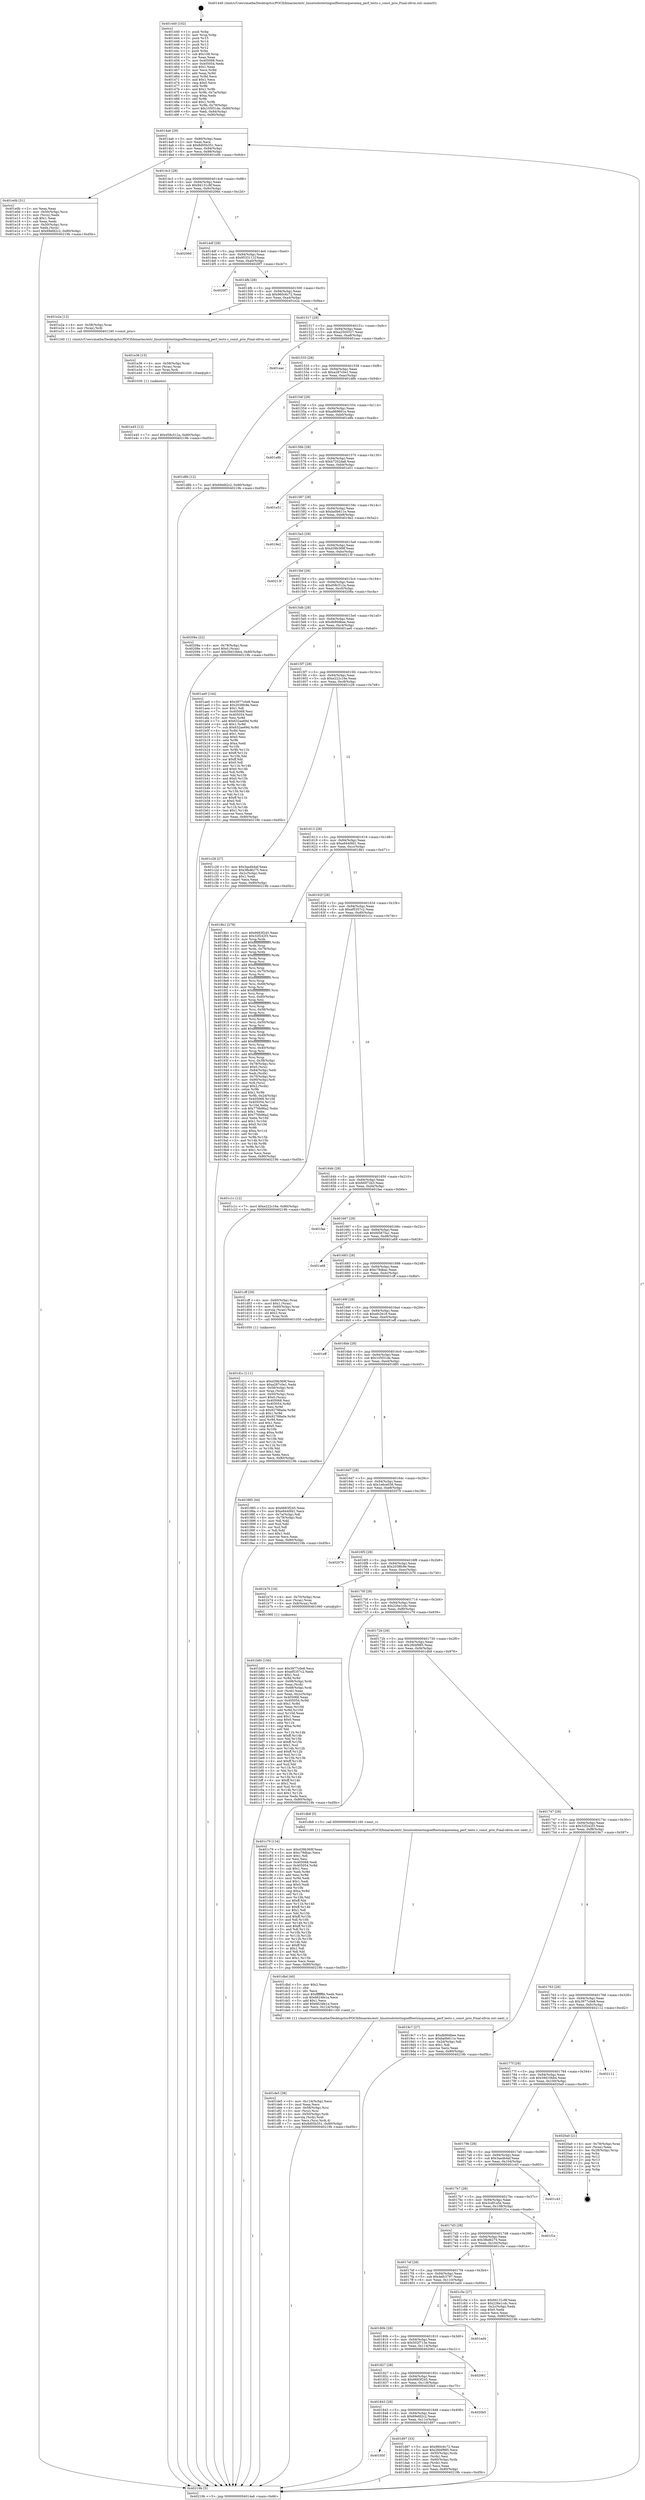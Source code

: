 digraph "0x401440" {
  label = "0x401440 (/mnt/c/Users/mathe/Desktop/tcc/POCII/binaries/extr_linuxtoolstestingselftestsmqueuemq_perf_tests.c_const_prio_Final-ollvm.out::main(0))"
  labelloc = "t"
  node[shape=record]

  Entry [label="",width=0.3,height=0.3,shape=circle,fillcolor=black,style=filled]
  "0x4014a6" [label="{
     0x4014a6 [29]\l
     | [instrs]\l
     &nbsp;&nbsp;0x4014a6 \<+3\>: mov -0x80(%rbp),%eax\l
     &nbsp;&nbsp;0x4014a9 \<+2\>: mov %eax,%ecx\l
     &nbsp;&nbsp;0x4014ab \<+6\>: sub $0x8d05b351,%ecx\l
     &nbsp;&nbsp;0x4014b1 \<+6\>: mov %eax,-0x94(%rbp)\l
     &nbsp;&nbsp;0x4014b7 \<+6\>: mov %ecx,-0x98(%rbp)\l
     &nbsp;&nbsp;0x4014bd \<+6\>: je 0000000000401e0b \<main+0x9cb\>\l
  }"]
  "0x401e0b" [label="{
     0x401e0b [31]\l
     | [instrs]\l
     &nbsp;&nbsp;0x401e0b \<+2\>: xor %eax,%eax\l
     &nbsp;&nbsp;0x401e0d \<+4\>: mov -0x50(%rbp),%rcx\l
     &nbsp;&nbsp;0x401e11 \<+2\>: mov (%rcx),%edx\l
     &nbsp;&nbsp;0x401e13 \<+3\>: sub $0x1,%eax\l
     &nbsp;&nbsp;0x401e16 \<+2\>: sub %eax,%edx\l
     &nbsp;&nbsp;0x401e18 \<+4\>: mov -0x50(%rbp),%rcx\l
     &nbsp;&nbsp;0x401e1c \<+2\>: mov %edx,(%rcx)\l
     &nbsp;&nbsp;0x401e1e \<+7\>: movl $0x69efd2c2,-0x80(%rbp)\l
     &nbsp;&nbsp;0x401e25 \<+5\>: jmp 000000000040219b \<main+0xd5b\>\l
  }"]
  "0x4014c3" [label="{
     0x4014c3 [28]\l
     | [instrs]\l
     &nbsp;&nbsp;0x4014c3 \<+5\>: jmp 00000000004014c8 \<main+0x88\>\l
     &nbsp;&nbsp;0x4014c8 \<+6\>: mov -0x94(%rbp),%eax\l
     &nbsp;&nbsp;0x4014ce \<+5\>: sub $0x94131c8f,%eax\l
     &nbsp;&nbsp;0x4014d3 \<+6\>: mov %eax,-0x9c(%rbp)\l
     &nbsp;&nbsp;0x4014d9 \<+6\>: je 000000000040206d \<main+0xc2d\>\l
  }"]
  Exit [label="",width=0.3,height=0.3,shape=circle,fillcolor=black,style=filled,peripheries=2]
  "0x40206d" [label="{
     0x40206d\l
  }", style=dashed]
  "0x4014df" [label="{
     0x4014df [28]\l
     | [instrs]\l
     &nbsp;&nbsp;0x4014df \<+5\>: jmp 00000000004014e4 \<main+0xa4\>\l
     &nbsp;&nbsp;0x4014e4 \<+6\>: mov -0x94(%rbp),%eax\l
     &nbsp;&nbsp;0x4014ea \<+5\>: sub $0x9533111f,%eax\l
     &nbsp;&nbsp;0x4014ef \<+6\>: mov %eax,-0xa0(%rbp)\l
     &nbsp;&nbsp;0x4014f5 \<+6\>: je 00000000004020f7 \<main+0xcb7\>\l
  }"]
  "0x401e45" [label="{
     0x401e45 [12]\l
     | [instrs]\l
     &nbsp;&nbsp;0x401e45 \<+7\>: movl $0xd58c512a,-0x80(%rbp)\l
     &nbsp;&nbsp;0x401e4c \<+5\>: jmp 000000000040219b \<main+0xd5b\>\l
  }"]
  "0x4020f7" [label="{
     0x4020f7\l
  }", style=dashed]
  "0x4014fb" [label="{
     0x4014fb [28]\l
     | [instrs]\l
     &nbsp;&nbsp;0x4014fb \<+5\>: jmp 0000000000401500 \<main+0xc0\>\l
     &nbsp;&nbsp;0x401500 \<+6\>: mov -0x94(%rbp),%eax\l
     &nbsp;&nbsp;0x401506 \<+5\>: sub $0x960c6c72,%eax\l
     &nbsp;&nbsp;0x40150b \<+6\>: mov %eax,-0xa4(%rbp)\l
     &nbsp;&nbsp;0x401511 \<+6\>: je 0000000000401e2a \<main+0x9ea\>\l
  }"]
  "0x401e36" [label="{
     0x401e36 [15]\l
     | [instrs]\l
     &nbsp;&nbsp;0x401e36 \<+4\>: mov -0x58(%rbp),%rax\l
     &nbsp;&nbsp;0x401e3a \<+3\>: mov (%rax),%rax\l
     &nbsp;&nbsp;0x401e3d \<+3\>: mov %rax,%rdi\l
     &nbsp;&nbsp;0x401e40 \<+5\>: call 0000000000401030 \<free@plt\>\l
     | [calls]\l
     &nbsp;&nbsp;0x401030 \{1\} (unknown)\l
  }"]
  "0x401e2a" [label="{
     0x401e2a [12]\l
     | [instrs]\l
     &nbsp;&nbsp;0x401e2a \<+4\>: mov -0x58(%rbp),%rax\l
     &nbsp;&nbsp;0x401e2e \<+3\>: mov (%rax),%rdi\l
     &nbsp;&nbsp;0x401e31 \<+5\>: call 0000000000401240 \<const_prio\>\l
     | [calls]\l
     &nbsp;&nbsp;0x401240 \{1\} (/mnt/c/Users/mathe/Desktop/tcc/POCII/binaries/extr_linuxtoolstestingselftestsmqueuemq_perf_tests.c_const_prio_Final-ollvm.out::const_prio)\l
  }"]
  "0x401517" [label="{
     0x401517 [28]\l
     | [instrs]\l
     &nbsp;&nbsp;0x401517 \<+5\>: jmp 000000000040151c \<main+0xdc\>\l
     &nbsp;&nbsp;0x40151c \<+6\>: mov -0x94(%rbp),%eax\l
     &nbsp;&nbsp;0x401522 \<+5\>: sub $0xa2505527,%eax\l
     &nbsp;&nbsp;0x401527 \<+6\>: mov %eax,-0xa8(%rbp)\l
     &nbsp;&nbsp;0x40152d \<+6\>: je 0000000000401eac \<main+0xa6c\>\l
  }"]
  "0x401de5" [label="{
     0x401de5 [38]\l
     | [instrs]\l
     &nbsp;&nbsp;0x401de5 \<+6\>: mov -0x124(%rbp),%ecx\l
     &nbsp;&nbsp;0x401deb \<+3\>: imul %eax,%ecx\l
     &nbsp;&nbsp;0x401dee \<+4\>: mov -0x58(%rbp),%rsi\l
     &nbsp;&nbsp;0x401df2 \<+3\>: mov (%rsi),%rsi\l
     &nbsp;&nbsp;0x401df5 \<+4\>: mov -0x50(%rbp),%rdi\l
     &nbsp;&nbsp;0x401df9 \<+3\>: movslq (%rdi),%rdi\l
     &nbsp;&nbsp;0x401dfc \<+3\>: mov %ecx,(%rsi,%rdi,4)\l
     &nbsp;&nbsp;0x401dff \<+7\>: movl $0x8d05b351,-0x80(%rbp)\l
     &nbsp;&nbsp;0x401e06 \<+5\>: jmp 000000000040219b \<main+0xd5b\>\l
  }"]
  "0x401eac" [label="{
     0x401eac\l
  }", style=dashed]
  "0x401533" [label="{
     0x401533 [28]\l
     | [instrs]\l
     &nbsp;&nbsp;0x401533 \<+5\>: jmp 0000000000401538 \<main+0xf8\>\l
     &nbsp;&nbsp;0x401538 \<+6\>: mov -0x94(%rbp),%eax\l
     &nbsp;&nbsp;0x40153e \<+5\>: sub $0xa287c0e1,%eax\l
     &nbsp;&nbsp;0x401543 \<+6\>: mov %eax,-0xac(%rbp)\l
     &nbsp;&nbsp;0x401549 \<+6\>: je 0000000000401d8b \<main+0x94b\>\l
  }"]
  "0x401dbd" [label="{
     0x401dbd [40]\l
     | [instrs]\l
     &nbsp;&nbsp;0x401dbd \<+5\>: mov $0x2,%ecx\l
     &nbsp;&nbsp;0x401dc2 \<+1\>: cltd\l
     &nbsp;&nbsp;0x401dc3 \<+2\>: idiv %ecx\l
     &nbsp;&nbsp;0x401dc5 \<+6\>: imul $0xfffffffe,%edx,%ecx\l
     &nbsp;&nbsp;0x401dcb \<+6\>: sub $0x6624fe1a,%ecx\l
     &nbsp;&nbsp;0x401dd1 \<+3\>: add $0x1,%ecx\l
     &nbsp;&nbsp;0x401dd4 \<+6\>: add $0x6624fe1a,%ecx\l
     &nbsp;&nbsp;0x401dda \<+6\>: mov %ecx,-0x124(%rbp)\l
     &nbsp;&nbsp;0x401de0 \<+5\>: call 0000000000401160 \<next_i\>\l
     | [calls]\l
     &nbsp;&nbsp;0x401160 \{1\} (/mnt/c/Users/mathe/Desktop/tcc/POCII/binaries/extr_linuxtoolstestingselftestsmqueuemq_perf_tests.c_const_prio_Final-ollvm.out::next_i)\l
  }"]
  "0x401d8b" [label="{
     0x401d8b [12]\l
     | [instrs]\l
     &nbsp;&nbsp;0x401d8b \<+7\>: movl $0x69efd2c2,-0x80(%rbp)\l
     &nbsp;&nbsp;0x401d92 \<+5\>: jmp 000000000040219b \<main+0xd5b\>\l
  }"]
  "0x40154f" [label="{
     0x40154f [28]\l
     | [instrs]\l
     &nbsp;&nbsp;0x40154f \<+5\>: jmp 0000000000401554 \<main+0x114\>\l
     &nbsp;&nbsp;0x401554 \<+6\>: mov -0x94(%rbp),%eax\l
     &nbsp;&nbsp;0x40155a \<+5\>: sub $0xa969661e,%eax\l
     &nbsp;&nbsp;0x40155f \<+6\>: mov %eax,-0xb0(%rbp)\l
     &nbsp;&nbsp;0x401565 \<+6\>: je 0000000000401e8b \<main+0xa4b\>\l
  }"]
  "0x40185f" [label="{
     0x40185f\l
  }", style=dashed]
  "0x401e8b" [label="{
     0x401e8b\l
  }", style=dashed]
  "0x40156b" [label="{
     0x40156b [28]\l
     | [instrs]\l
     &nbsp;&nbsp;0x40156b \<+5\>: jmp 0000000000401570 \<main+0x130\>\l
     &nbsp;&nbsp;0x401570 \<+6\>: mov -0x94(%rbp),%eax\l
     &nbsp;&nbsp;0x401576 \<+5\>: sub $0xb7202da8,%eax\l
     &nbsp;&nbsp;0x40157b \<+6\>: mov %eax,-0xb4(%rbp)\l
     &nbsp;&nbsp;0x401581 \<+6\>: je 0000000000401e51 \<main+0xa11\>\l
  }"]
  "0x401d97" [label="{
     0x401d97 [33]\l
     | [instrs]\l
     &nbsp;&nbsp;0x401d97 \<+5\>: mov $0x960c6c72,%eax\l
     &nbsp;&nbsp;0x401d9c \<+5\>: mov $0x2fd4f985,%ecx\l
     &nbsp;&nbsp;0x401da1 \<+4\>: mov -0x50(%rbp),%rdx\l
     &nbsp;&nbsp;0x401da5 \<+2\>: mov (%rdx),%esi\l
     &nbsp;&nbsp;0x401da7 \<+4\>: mov -0x60(%rbp),%rdx\l
     &nbsp;&nbsp;0x401dab \<+2\>: cmp (%rdx),%esi\l
     &nbsp;&nbsp;0x401dad \<+3\>: cmovl %ecx,%eax\l
     &nbsp;&nbsp;0x401db0 \<+3\>: mov %eax,-0x80(%rbp)\l
     &nbsp;&nbsp;0x401db3 \<+5\>: jmp 000000000040219b \<main+0xd5b\>\l
  }"]
  "0x401e51" [label="{
     0x401e51\l
  }", style=dashed]
  "0x401587" [label="{
     0x401587 [28]\l
     | [instrs]\l
     &nbsp;&nbsp;0x401587 \<+5\>: jmp 000000000040158c \<main+0x14c\>\l
     &nbsp;&nbsp;0x40158c \<+6\>: mov -0x94(%rbp),%eax\l
     &nbsp;&nbsp;0x401592 \<+5\>: sub $0xba0b611e,%eax\l
     &nbsp;&nbsp;0x401597 \<+6\>: mov %eax,-0xb8(%rbp)\l
     &nbsp;&nbsp;0x40159d \<+6\>: je 00000000004019e2 \<main+0x5a2\>\l
  }"]
  "0x401843" [label="{
     0x401843 [28]\l
     | [instrs]\l
     &nbsp;&nbsp;0x401843 \<+5\>: jmp 0000000000401848 \<main+0x408\>\l
     &nbsp;&nbsp;0x401848 \<+6\>: mov -0x94(%rbp),%eax\l
     &nbsp;&nbsp;0x40184e \<+5\>: sub $0x69efd2c2,%eax\l
     &nbsp;&nbsp;0x401853 \<+6\>: mov %eax,-0x11c(%rbp)\l
     &nbsp;&nbsp;0x401859 \<+6\>: je 0000000000401d97 \<main+0x957\>\l
  }"]
  "0x4019e2" [label="{
     0x4019e2\l
  }", style=dashed]
  "0x4015a3" [label="{
     0x4015a3 [28]\l
     | [instrs]\l
     &nbsp;&nbsp;0x4015a3 \<+5\>: jmp 00000000004015a8 \<main+0x168\>\l
     &nbsp;&nbsp;0x4015a8 \<+6\>: mov -0x94(%rbp),%eax\l
     &nbsp;&nbsp;0x4015ae \<+5\>: sub $0xd39b369f,%eax\l
     &nbsp;&nbsp;0x4015b3 \<+6\>: mov %eax,-0xbc(%rbp)\l
     &nbsp;&nbsp;0x4015b9 \<+6\>: je 000000000040213f \<main+0xcff\>\l
  }"]
  "0x4020b5" [label="{
     0x4020b5\l
  }", style=dashed]
  "0x40213f" [label="{
     0x40213f\l
  }", style=dashed]
  "0x4015bf" [label="{
     0x4015bf [28]\l
     | [instrs]\l
     &nbsp;&nbsp;0x4015bf \<+5\>: jmp 00000000004015c4 \<main+0x184\>\l
     &nbsp;&nbsp;0x4015c4 \<+6\>: mov -0x94(%rbp),%eax\l
     &nbsp;&nbsp;0x4015ca \<+5\>: sub $0xd58c512a,%eax\l
     &nbsp;&nbsp;0x4015cf \<+6\>: mov %eax,-0xc0(%rbp)\l
     &nbsp;&nbsp;0x4015d5 \<+6\>: je 000000000040208a \<main+0xc4a\>\l
  }"]
  "0x401827" [label="{
     0x401827 [28]\l
     | [instrs]\l
     &nbsp;&nbsp;0x401827 \<+5\>: jmp 000000000040182c \<main+0x3ec\>\l
     &nbsp;&nbsp;0x40182c \<+6\>: mov -0x94(%rbp),%eax\l
     &nbsp;&nbsp;0x401832 \<+5\>: sub $0x6683f245,%eax\l
     &nbsp;&nbsp;0x401837 \<+6\>: mov %eax,-0x118(%rbp)\l
     &nbsp;&nbsp;0x40183d \<+6\>: je 00000000004020b5 \<main+0xc75\>\l
  }"]
  "0x40208a" [label="{
     0x40208a [22]\l
     | [instrs]\l
     &nbsp;&nbsp;0x40208a \<+4\>: mov -0x78(%rbp),%rax\l
     &nbsp;&nbsp;0x40208e \<+6\>: movl $0x0,(%rax)\l
     &nbsp;&nbsp;0x402094 \<+7\>: movl $0x39d10bb4,-0x80(%rbp)\l
     &nbsp;&nbsp;0x40209b \<+5\>: jmp 000000000040219b \<main+0xd5b\>\l
  }"]
  "0x4015db" [label="{
     0x4015db [28]\l
     | [instrs]\l
     &nbsp;&nbsp;0x4015db \<+5\>: jmp 00000000004015e0 \<main+0x1a0\>\l
     &nbsp;&nbsp;0x4015e0 \<+6\>: mov -0x94(%rbp),%eax\l
     &nbsp;&nbsp;0x4015e6 \<+5\>: sub $0xdb90dbee,%eax\l
     &nbsp;&nbsp;0x4015eb \<+6\>: mov %eax,-0xc4(%rbp)\l
     &nbsp;&nbsp;0x4015f1 \<+6\>: je 0000000000401ae0 \<main+0x6a0\>\l
  }"]
  "0x402061" [label="{
     0x402061\l
  }", style=dashed]
  "0x401ae0" [label="{
     0x401ae0 [144]\l
     | [instrs]\l
     &nbsp;&nbsp;0x401ae0 \<+5\>: mov $0x3977c0e8,%eax\l
     &nbsp;&nbsp;0x401ae5 \<+5\>: mov $0x2038fc9e,%ecx\l
     &nbsp;&nbsp;0x401aea \<+2\>: mov $0x1,%dl\l
     &nbsp;&nbsp;0x401aec \<+7\>: mov 0x405068,%esi\l
     &nbsp;&nbsp;0x401af3 \<+7\>: mov 0x405054,%edi\l
     &nbsp;&nbsp;0x401afa \<+3\>: mov %esi,%r8d\l
     &nbsp;&nbsp;0x401afd \<+7\>: add $0x632ae69d,%r8d\l
     &nbsp;&nbsp;0x401b04 \<+4\>: sub $0x1,%r8d\l
     &nbsp;&nbsp;0x401b08 \<+7\>: sub $0x632ae69d,%r8d\l
     &nbsp;&nbsp;0x401b0f \<+4\>: imul %r8d,%esi\l
     &nbsp;&nbsp;0x401b13 \<+3\>: and $0x1,%esi\l
     &nbsp;&nbsp;0x401b16 \<+3\>: cmp $0x0,%esi\l
     &nbsp;&nbsp;0x401b19 \<+4\>: sete %r9b\l
     &nbsp;&nbsp;0x401b1d \<+3\>: cmp $0xa,%edi\l
     &nbsp;&nbsp;0x401b20 \<+4\>: setl %r10b\l
     &nbsp;&nbsp;0x401b24 \<+3\>: mov %r9b,%r11b\l
     &nbsp;&nbsp;0x401b27 \<+4\>: xor $0xff,%r11b\l
     &nbsp;&nbsp;0x401b2b \<+3\>: mov %r10b,%bl\l
     &nbsp;&nbsp;0x401b2e \<+3\>: xor $0xff,%bl\l
     &nbsp;&nbsp;0x401b31 \<+3\>: xor $0x0,%dl\l
     &nbsp;&nbsp;0x401b34 \<+3\>: mov %r11b,%r14b\l
     &nbsp;&nbsp;0x401b37 \<+4\>: and $0x0,%r14b\l
     &nbsp;&nbsp;0x401b3b \<+3\>: and %dl,%r9b\l
     &nbsp;&nbsp;0x401b3e \<+3\>: mov %bl,%r15b\l
     &nbsp;&nbsp;0x401b41 \<+4\>: and $0x0,%r15b\l
     &nbsp;&nbsp;0x401b45 \<+3\>: and %dl,%r10b\l
     &nbsp;&nbsp;0x401b48 \<+3\>: or %r9b,%r14b\l
     &nbsp;&nbsp;0x401b4b \<+3\>: or %r10b,%r15b\l
     &nbsp;&nbsp;0x401b4e \<+3\>: xor %r15b,%r14b\l
     &nbsp;&nbsp;0x401b51 \<+3\>: or %bl,%r11b\l
     &nbsp;&nbsp;0x401b54 \<+4\>: xor $0xff,%r11b\l
     &nbsp;&nbsp;0x401b58 \<+3\>: or $0x0,%dl\l
     &nbsp;&nbsp;0x401b5b \<+3\>: and %dl,%r11b\l
     &nbsp;&nbsp;0x401b5e \<+3\>: or %r11b,%r14b\l
     &nbsp;&nbsp;0x401b61 \<+4\>: test $0x1,%r14b\l
     &nbsp;&nbsp;0x401b65 \<+3\>: cmovne %ecx,%eax\l
     &nbsp;&nbsp;0x401b68 \<+3\>: mov %eax,-0x80(%rbp)\l
     &nbsp;&nbsp;0x401b6b \<+5\>: jmp 000000000040219b \<main+0xd5b\>\l
  }"]
  "0x4015f7" [label="{
     0x4015f7 [28]\l
     | [instrs]\l
     &nbsp;&nbsp;0x4015f7 \<+5\>: jmp 00000000004015fc \<main+0x1bc\>\l
     &nbsp;&nbsp;0x4015fc \<+6\>: mov -0x94(%rbp),%eax\l
     &nbsp;&nbsp;0x401602 \<+5\>: sub $0xe222c16e,%eax\l
     &nbsp;&nbsp;0x401607 \<+6\>: mov %eax,-0xc8(%rbp)\l
     &nbsp;&nbsp;0x40160d \<+6\>: je 0000000000401c28 \<main+0x7e8\>\l
  }"]
  "0x40180b" [label="{
     0x40180b [28]\l
     | [instrs]\l
     &nbsp;&nbsp;0x40180b \<+5\>: jmp 0000000000401810 \<main+0x3d0\>\l
     &nbsp;&nbsp;0x401810 \<+6\>: mov -0x94(%rbp),%eax\l
     &nbsp;&nbsp;0x401816 \<+5\>: sub $0x502f713e,%eax\l
     &nbsp;&nbsp;0x40181b \<+6\>: mov %eax,-0x114(%rbp)\l
     &nbsp;&nbsp;0x401821 \<+6\>: je 0000000000402061 \<main+0xc21\>\l
  }"]
  "0x401c28" [label="{
     0x401c28 [27]\l
     | [instrs]\l
     &nbsp;&nbsp;0x401c28 \<+5\>: mov $0x3aa4b4af,%eax\l
     &nbsp;&nbsp;0x401c2d \<+5\>: mov $0x3fbd6275,%ecx\l
     &nbsp;&nbsp;0x401c32 \<+3\>: mov -0x2c(%rbp),%edx\l
     &nbsp;&nbsp;0x401c35 \<+3\>: cmp $0x1,%edx\l
     &nbsp;&nbsp;0x401c38 \<+3\>: cmovl %ecx,%eax\l
     &nbsp;&nbsp;0x401c3b \<+3\>: mov %eax,-0x80(%rbp)\l
     &nbsp;&nbsp;0x401c3e \<+5\>: jmp 000000000040219b \<main+0xd5b\>\l
  }"]
  "0x401613" [label="{
     0x401613 [28]\l
     | [instrs]\l
     &nbsp;&nbsp;0x401613 \<+5\>: jmp 0000000000401618 \<main+0x1d8\>\l
     &nbsp;&nbsp;0x401618 \<+6\>: mov -0x94(%rbp),%eax\l
     &nbsp;&nbsp;0x40161e \<+5\>: sub $0xe9440fd1,%eax\l
     &nbsp;&nbsp;0x401623 \<+6\>: mov %eax,-0xcc(%rbp)\l
     &nbsp;&nbsp;0x401629 \<+6\>: je 00000000004018b1 \<main+0x471\>\l
  }"]
  "0x401ad4" [label="{
     0x401ad4\l
  }", style=dashed]
  "0x4018b1" [label="{
     0x4018b1 [278]\l
     | [instrs]\l
     &nbsp;&nbsp;0x4018b1 \<+5\>: mov $0x6683f245,%eax\l
     &nbsp;&nbsp;0x4018b6 \<+5\>: mov $0x32f242f3,%ecx\l
     &nbsp;&nbsp;0x4018bb \<+3\>: mov %rsp,%rdx\l
     &nbsp;&nbsp;0x4018be \<+4\>: add $0xfffffffffffffff0,%rdx\l
     &nbsp;&nbsp;0x4018c2 \<+3\>: mov %rdx,%rsp\l
     &nbsp;&nbsp;0x4018c5 \<+4\>: mov %rdx,-0x78(%rbp)\l
     &nbsp;&nbsp;0x4018c9 \<+3\>: mov %rsp,%rdx\l
     &nbsp;&nbsp;0x4018cc \<+4\>: add $0xfffffffffffffff0,%rdx\l
     &nbsp;&nbsp;0x4018d0 \<+3\>: mov %rdx,%rsp\l
     &nbsp;&nbsp;0x4018d3 \<+3\>: mov %rsp,%rsi\l
     &nbsp;&nbsp;0x4018d6 \<+4\>: add $0xfffffffffffffff0,%rsi\l
     &nbsp;&nbsp;0x4018da \<+3\>: mov %rsi,%rsp\l
     &nbsp;&nbsp;0x4018dd \<+4\>: mov %rsi,-0x70(%rbp)\l
     &nbsp;&nbsp;0x4018e1 \<+3\>: mov %rsp,%rsi\l
     &nbsp;&nbsp;0x4018e4 \<+4\>: add $0xfffffffffffffff0,%rsi\l
     &nbsp;&nbsp;0x4018e8 \<+3\>: mov %rsi,%rsp\l
     &nbsp;&nbsp;0x4018eb \<+4\>: mov %rsi,-0x68(%rbp)\l
     &nbsp;&nbsp;0x4018ef \<+3\>: mov %rsp,%rsi\l
     &nbsp;&nbsp;0x4018f2 \<+4\>: add $0xfffffffffffffff0,%rsi\l
     &nbsp;&nbsp;0x4018f6 \<+3\>: mov %rsi,%rsp\l
     &nbsp;&nbsp;0x4018f9 \<+4\>: mov %rsi,-0x60(%rbp)\l
     &nbsp;&nbsp;0x4018fd \<+3\>: mov %rsp,%rsi\l
     &nbsp;&nbsp;0x401900 \<+4\>: add $0xfffffffffffffff0,%rsi\l
     &nbsp;&nbsp;0x401904 \<+3\>: mov %rsi,%rsp\l
     &nbsp;&nbsp;0x401907 \<+4\>: mov %rsi,-0x58(%rbp)\l
     &nbsp;&nbsp;0x40190b \<+3\>: mov %rsp,%rsi\l
     &nbsp;&nbsp;0x40190e \<+4\>: add $0xfffffffffffffff0,%rsi\l
     &nbsp;&nbsp;0x401912 \<+3\>: mov %rsi,%rsp\l
     &nbsp;&nbsp;0x401915 \<+4\>: mov %rsi,-0x50(%rbp)\l
     &nbsp;&nbsp;0x401919 \<+3\>: mov %rsp,%rsi\l
     &nbsp;&nbsp;0x40191c \<+4\>: add $0xfffffffffffffff0,%rsi\l
     &nbsp;&nbsp;0x401920 \<+3\>: mov %rsi,%rsp\l
     &nbsp;&nbsp;0x401923 \<+4\>: mov %rsi,-0x48(%rbp)\l
     &nbsp;&nbsp;0x401927 \<+3\>: mov %rsp,%rsi\l
     &nbsp;&nbsp;0x40192a \<+4\>: add $0xfffffffffffffff0,%rsi\l
     &nbsp;&nbsp;0x40192e \<+3\>: mov %rsi,%rsp\l
     &nbsp;&nbsp;0x401931 \<+4\>: mov %rsi,-0x40(%rbp)\l
     &nbsp;&nbsp;0x401935 \<+3\>: mov %rsp,%rsi\l
     &nbsp;&nbsp;0x401938 \<+4\>: add $0xfffffffffffffff0,%rsi\l
     &nbsp;&nbsp;0x40193c \<+3\>: mov %rsi,%rsp\l
     &nbsp;&nbsp;0x40193f \<+4\>: mov %rsi,-0x38(%rbp)\l
     &nbsp;&nbsp;0x401943 \<+4\>: mov -0x78(%rbp),%rsi\l
     &nbsp;&nbsp;0x401947 \<+6\>: movl $0x0,(%rsi)\l
     &nbsp;&nbsp;0x40194d \<+6\>: mov -0x84(%rbp),%edi\l
     &nbsp;&nbsp;0x401953 \<+2\>: mov %edi,(%rdx)\l
     &nbsp;&nbsp;0x401955 \<+4\>: mov -0x70(%rbp),%rsi\l
     &nbsp;&nbsp;0x401959 \<+7\>: mov -0x90(%rbp),%r8\l
     &nbsp;&nbsp;0x401960 \<+3\>: mov %r8,(%rsi)\l
     &nbsp;&nbsp;0x401963 \<+3\>: cmpl $0x2,(%rdx)\l
     &nbsp;&nbsp;0x401966 \<+4\>: setne %r9b\l
     &nbsp;&nbsp;0x40196a \<+4\>: and $0x1,%r9b\l
     &nbsp;&nbsp;0x40196e \<+4\>: mov %r9b,-0x2d(%rbp)\l
     &nbsp;&nbsp;0x401972 \<+8\>: mov 0x405068,%r10d\l
     &nbsp;&nbsp;0x40197a \<+8\>: mov 0x405054,%r11d\l
     &nbsp;&nbsp;0x401982 \<+3\>: mov %r10d,%ebx\l
     &nbsp;&nbsp;0x401985 \<+6\>: sub $0x776b96a2,%ebx\l
     &nbsp;&nbsp;0x40198b \<+3\>: sub $0x1,%ebx\l
     &nbsp;&nbsp;0x40198e \<+6\>: add $0x776b96a2,%ebx\l
     &nbsp;&nbsp;0x401994 \<+4\>: imul %ebx,%r10d\l
     &nbsp;&nbsp;0x401998 \<+4\>: and $0x1,%r10d\l
     &nbsp;&nbsp;0x40199c \<+4\>: cmp $0x0,%r10d\l
     &nbsp;&nbsp;0x4019a0 \<+4\>: sete %r9b\l
     &nbsp;&nbsp;0x4019a4 \<+4\>: cmp $0xa,%r11d\l
     &nbsp;&nbsp;0x4019a8 \<+4\>: setl %r14b\l
     &nbsp;&nbsp;0x4019ac \<+3\>: mov %r9b,%r15b\l
     &nbsp;&nbsp;0x4019af \<+3\>: and %r14b,%r15b\l
     &nbsp;&nbsp;0x4019b2 \<+3\>: xor %r14b,%r9b\l
     &nbsp;&nbsp;0x4019b5 \<+3\>: or %r9b,%r15b\l
     &nbsp;&nbsp;0x4019b8 \<+4\>: test $0x1,%r15b\l
     &nbsp;&nbsp;0x4019bc \<+3\>: cmovne %ecx,%eax\l
     &nbsp;&nbsp;0x4019bf \<+3\>: mov %eax,-0x80(%rbp)\l
     &nbsp;&nbsp;0x4019c2 \<+5\>: jmp 000000000040219b \<main+0xd5b\>\l
  }"]
  "0x40162f" [label="{
     0x40162f [28]\l
     | [instrs]\l
     &nbsp;&nbsp;0x40162f \<+5\>: jmp 0000000000401634 \<main+0x1f4\>\l
     &nbsp;&nbsp;0x401634 \<+6\>: mov -0x94(%rbp),%eax\l
     &nbsp;&nbsp;0x40163a \<+5\>: sub $0xef5357c2,%eax\l
     &nbsp;&nbsp;0x40163f \<+6\>: mov %eax,-0xd0(%rbp)\l
     &nbsp;&nbsp;0x401645 \<+6\>: je 0000000000401c1c \<main+0x7dc\>\l
  }"]
  "0x401d1c" [label="{
     0x401d1c [111]\l
     | [instrs]\l
     &nbsp;&nbsp;0x401d1c \<+5\>: mov $0xd39b369f,%ecx\l
     &nbsp;&nbsp;0x401d21 \<+5\>: mov $0xa287c0e1,%edx\l
     &nbsp;&nbsp;0x401d26 \<+4\>: mov -0x58(%rbp),%rdi\l
     &nbsp;&nbsp;0x401d2a \<+3\>: mov %rax,(%rdi)\l
     &nbsp;&nbsp;0x401d2d \<+4\>: mov -0x50(%rbp),%rax\l
     &nbsp;&nbsp;0x401d31 \<+6\>: movl $0x0,(%rax)\l
     &nbsp;&nbsp;0x401d37 \<+7\>: mov 0x405068,%esi\l
     &nbsp;&nbsp;0x401d3e \<+8\>: mov 0x405054,%r8d\l
     &nbsp;&nbsp;0x401d46 \<+3\>: mov %esi,%r9d\l
     &nbsp;&nbsp;0x401d49 \<+7\>: sub $0x92788a0e,%r9d\l
     &nbsp;&nbsp;0x401d50 \<+4\>: sub $0x1,%r9d\l
     &nbsp;&nbsp;0x401d54 \<+7\>: add $0x92788a0e,%r9d\l
     &nbsp;&nbsp;0x401d5b \<+4\>: imul %r9d,%esi\l
     &nbsp;&nbsp;0x401d5f \<+3\>: and $0x1,%esi\l
     &nbsp;&nbsp;0x401d62 \<+3\>: cmp $0x0,%esi\l
     &nbsp;&nbsp;0x401d65 \<+4\>: sete %r10b\l
     &nbsp;&nbsp;0x401d69 \<+4\>: cmp $0xa,%r8d\l
     &nbsp;&nbsp;0x401d6d \<+4\>: setl %r11b\l
     &nbsp;&nbsp;0x401d71 \<+3\>: mov %r10b,%bl\l
     &nbsp;&nbsp;0x401d74 \<+3\>: and %r11b,%bl\l
     &nbsp;&nbsp;0x401d77 \<+3\>: xor %r11b,%r10b\l
     &nbsp;&nbsp;0x401d7a \<+3\>: or %r10b,%bl\l
     &nbsp;&nbsp;0x401d7d \<+3\>: test $0x1,%bl\l
     &nbsp;&nbsp;0x401d80 \<+3\>: cmovne %edx,%ecx\l
     &nbsp;&nbsp;0x401d83 \<+3\>: mov %ecx,-0x80(%rbp)\l
     &nbsp;&nbsp;0x401d86 \<+5\>: jmp 000000000040219b \<main+0xd5b\>\l
  }"]
  "0x401c1c" [label="{
     0x401c1c [12]\l
     | [instrs]\l
     &nbsp;&nbsp;0x401c1c \<+7\>: movl $0xe222c16e,-0x80(%rbp)\l
     &nbsp;&nbsp;0x401c23 \<+5\>: jmp 000000000040219b \<main+0xd5b\>\l
  }"]
  "0x40164b" [label="{
     0x40164b [28]\l
     | [instrs]\l
     &nbsp;&nbsp;0x40164b \<+5\>: jmp 0000000000401650 \<main+0x210\>\l
     &nbsp;&nbsp;0x401650 \<+6\>: mov -0x94(%rbp),%eax\l
     &nbsp;&nbsp;0x401656 \<+5\>: sub $0xfd0f72b3,%eax\l
     &nbsp;&nbsp;0x40165b \<+6\>: mov %eax,-0xd4(%rbp)\l
     &nbsp;&nbsp;0x401661 \<+6\>: je 0000000000401fae \<main+0xb6e\>\l
  }"]
  "0x4017ef" [label="{
     0x4017ef [28]\l
     | [instrs]\l
     &nbsp;&nbsp;0x4017ef \<+5\>: jmp 00000000004017f4 \<main+0x3b4\>\l
     &nbsp;&nbsp;0x4017f4 \<+6\>: mov -0x94(%rbp),%eax\l
     &nbsp;&nbsp;0x4017fa \<+5\>: sub $0x4efc3797,%eax\l
     &nbsp;&nbsp;0x4017ff \<+6\>: mov %eax,-0x110(%rbp)\l
     &nbsp;&nbsp;0x401805 \<+6\>: je 0000000000401ad4 \<main+0x694\>\l
  }"]
  "0x401fae" [label="{
     0x401fae\l
  }", style=dashed]
  "0x401667" [label="{
     0x401667 [28]\l
     | [instrs]\l
     &nbsp;&nbsp;0x401667 \<+5\>: jmp 000000000040166c \<main+0x22c\>\l
     &nbsp;&nbsp;0x40166c \<+6\>: mov -0x94(%rbp),%eax\l
     &nbsp;&nbsp;0x401672 \<+5\>: sub $0xfd5875a1,%eax\l
     &nbsp;&nbsp;0x401677 \<+6\>: mov %eax,-0xd8(%rbp)\l
     &nbsp;&nbsp;0x40167d \<+6\>: je 0000000000401a68 \<main+0x628\>\l
  }"]
  "0x401c5e" [label="{
     0x401c5e [27]\l
     | [instrs]\l
     &nbsp;&nbsp;0x401c5e \<+5\>: mov $0x94131c8f,%eax\l
     &nbsp;&nbsp;0x401c63 \<+5\>: mov $0x226e1cdc,%ecx\l
     &nbsp;&nbsp;0x401c68 \<+3\>: mov -0x2c(%rbp),%edx\l
     &nbsp;&nbsp;0x401c6b \<+3\>: cmp $0x0,%edx\l
     &nbsp;&nbsp;0x401c6e \<+3\>: cmove %ecx,%eax\l
     &nbsp;&nbsp;0x401c71 \<+3\>: mov %eax,-0x80(%rbp)\l
     &nbsp;&nbsp;0x401c74 \<+5\>: jmp 000000000040219b \<main+0xd5b\>\l
  }"]
  "0x401a68" [label="{
     0x401a68\l
  }", style=dashed]
  "0x401683" [label="{
     0x401683 [28]\l
     | [instrs]\l
     &nbsp;&nbsp;0x401683 \<+5\>: jmp 0000000000401688 \<main+0x248\>\l
     &nbsp;&nbsp;0x401688 \<+6\>: mov -0x94(%rbp),%eax\l
     &nbsp;&nbsp;0x40168e \<+5\>: sub $0xc79dbac,%eax\l
     &nbsp;&nbsp;0x401693 \<+6\>: mov %eax,-0xdc(%rbp)\l
     &nbsp;&nbsp;0x401699 \<+6\>: je 0000000000401cff \<main+0x8bf\>\l
  }"]
  "0x4017d3" [label="{
     0x4017d3 [28]\l
     | [instrs]\l
     &nbsp;&nbsp;0x4017d3 \<+5\>: jmp 00000000004017d8 \<main+0x398\>\l
     &nbsp;&nbsp;0x4017d8 \<+6\>: mov -0x94(%rbp),%eax\l
     &nbsp;&nbsp;0x4017de \<+5\>: sub $0x3fbd6275,%eax\l
     &nbsp;&nbsp;0x4017e3 \<+6\>: mov %eax,-0x10c(%rbp)\l
     &nbsp;&nbsp;0x4017e9 \<+6\>: je 0000000000401c5e \<main+0x81e\>\l
  }"]
  "0x401cff" [label="{
     0x401cff [29]\l
     | [instrs]\l
     &nbsp;&nbsp;0x401cff \<+4\>: mov -0x60(%rbp),%rax\l
     &nbsp;&nbsp;0x401d03 \<+6\>: movl $0x1,(%rax)\l
     &nbsp;&nbsp;0x401d09 \<+4\>: mov -0x60(%rbp),%rax\l
     &nbsp;&nbsp;0x401d0d \<+3\>: movslq (%rax),%rax\l
     &nbsp;&nbsp;0x401d10 \<+4\>: shl $0x2,%rax\l
     &nbsp;&nbsp;0x401d14 \<+3\>: mov %rax,%rdi\l
     &nbsp;&nbsp;0x401d17 \<+5\>: call 0000000000401050 \<malloc@plt\>\l
     | [calls]\l
     &nbsp;&nbsp;0x401050 \{1\} (unknown)\l
  }"]
  "0x40169f" [label="{
     0x40169f [28]\l
     | [instrs]\l
     &nbsp;&nbsp;0x40169f \<+5\>: jmp 00000000004016a4 \<main+0x264\>\l
     &nbsp;&nbsp;0x4016a4 \<+6\>: mov -0x94(%rbp),%eax\l
     &nbsp;&nbsp;0x4016aa \<+5\>: sub $0xefc2e18,%eax\l
     &nbsp;&nbsp;0x4016af \<+6\>: mov %eax,-0xe0(%rbp)\l
     &nbsp;&nbsp;0x4016b5 \<+6\>: je 0000000000401eff \<main+0xabf\>\l
  }"]
  "0x401f1e" [label="{
     0x401f1e\l
  }", style=dashed]
  "0x401eff" [label="{
     0x401eff\l
  }", style=dashed]
  "0x4016bb" [label="{
     0x4016bb [28]\l
     | [instrs]\l
     &nbsp;&nbsp;0x4016bb \<+5\>: jmp 00000000004016c0 \<main+0x280\>\l
     &nbsp;&nbsp;0x4016c0 \<+6\>: mov -0x94(%rbp),%eax\l
     &nbsp;&nbsp;0x4016c6 \<+5\>: sub $0x105f31de,%eax\l
     &nbsp;&nbsp;0x4016cb \<+6\>: mov %eax,-0xe4(%rbp)\l
     &nbsp;&nbsp;0x4016d1 \<+6\>: je 0000000000401885 \<main+0x445\>\l
  }"]
  "0x4017b7" [label="{
     0x4017b7 [28]\l
     | [instrs]\l
     &nbsp;&nbsp;0x4017b7 \<+5\>: jmp 00000000004017bc \<main+0x37c\>\l
     &nbsp;&nbsp;0x4017bc \<+6\>: mov -0x94(%rbp),%eax\l
     &nbsp;&nbsp;0x4017c2 \<+5\>: sub $0x3cdf1a5a,%eax\l
     &nbsp;&nbsp;0x4017c7 \<+6\>: mov %eax,-0x108(%rbp)\l
     &nbsp;&nbsp;0x4017cd \<+6\>: je 0000000000401f1e \<main+0xade\>\l
  }"]
  "0x401885" [label="{
     0x401885 [44]\l
     | [instrs]\l
     &nbsp;&nbsp;0x401885 \<+5\>: mov $0x6683f245,%eax\l
     &nbsp;&nbsp;0x40188a \<+5\>: mov $0xe9440fd1,%ecx\l
     &nbsp;&nbsp;0x40188f \<+3\>: mov -0x7a(%rbp),%dl\l
     &nbsp;&nbsp;0x401892 \<+4\>: mov -0x79(%rbp),%sil\l
     &nbsp;&nbsp;0x401896 \<+3\>: mov %dl,%dil\l
     &nbsp;&nbsp;0x401899 \<+3\>: and %sil,%dil\l
     &nbsp;&nbsp;0x40189c \<+3\>: xor %sil,%dl\l
     &nbsp;&nbsp;0x40189f \<+3\>: or %dl,%dil\l
     &nbsp;&nbsp;0x4018a2 \<+4\>: test $0x1,%dil\l
     &nbsp;&nbsp;0x4018a6 \<+3\>: cmovne %ecx,%eax\l
     &nbsp;&nbsp;0x4018a9 \<+3\>: mov %eax,-0x80(%rbp)\l
     &nbsp;&nbsp;0x4018ac \<+5\>: jmp 000000000040219b \<main+0xd5b\>\l
  }"]
  "0x4016d7" [label="{
     0x4016d7 [28]\l
     | [instrs]\l
     &nbsp;&nbsp;0x4016d7 \<+5\>: jmp 00000000004016dc \<main+0x29c\>\l
     &nbsp;&nbsp;0x4016dc \<+6\>: mov -0x94(%rbp),%eax\l
     &nbsp;&nbsp;0x4016e2 \<+5\>: sub $0x1e6ce036,%eax\l
     &nbsp;&nbsp;0x4016e7 \<+6\>: mov %eax,-0xe8(%rbp)\l
     &nbsp;&nbsp;0x4016ed \<+6\>: je 0000000000402079 \<main+0xc39\>\l
  }"]
  "0x40219b" [label="{
     0x40219b [5]\l
     | [instrs]\l
     &nbsp;&nbsp;0x40219b \<+5\>: jmp 00000000004014a6 \<main+0x66\>\l
  }"]
  "0x401440" [label="{
     0x401440 [102]\l
     | [instrs]\l
     &nbsp;&nbsp;0x401440 \<+1\>: push %rbp\l
     &nbsp;&nbsp;0x401441 \<+3\>: mov %rsp,%rbp\l
     &nbsp;&nbsp;0x401444 \<+2\>: push %r15\l
     &nbsp;&nbsp;0x401446 \<+2\>: push %r14\l
     &nbsp;&nbsp;0x401448 \<+2\>: push %r13\l
     &nbsp;&nbsp;0x40144a \<+2\>: push %r12\l
     &nbsp;&nbsp;0x40144c \<+1\>: push %rbx\l
     &nbsp;&nbsp;0x40144d \<+7\>: sub $0x108,%rsp\l
     &nbsp;&nbsp;0x401454 \<+2\>: xor %eax,%eax\l
     &nbsp;&nbsp;0x401456 \<+7\>: mov 0x405068,%ecx\l
     &nbsp;&nbsp;0x40145d \<+7\>: mov 0x405054,%edx\l
     &nbsp;&nbsp;0x401464 \<+3\>: sub $0x1,%eax\l
     &nbsp;&nbsp;0x401467 \<+3\>: mov %ecx,%r8d\l
     &nbsp;&nbsp;0x40146a \<+3\>: add %eax,%r8d\l
     &nbsp;&nbsp;0x40146d \<+4\>: imul %r8d,%ecx\l
     &nbsp;&nbsp;0x401471 \<+3\>: and $0x1,%ecx\l
     &nbsp;&nbsp;0x401474 \<+3\>: cmp $0x0,%ecx\l
     &nbsp;&nbsp;0x401477 \<+4\>: sete %r9b\l
     &nbsp;&nbsp;0x40147b \<+4\>: and $0x1,%r9b\l
     &nbsp;&nbsp;0x40147f \<+4\>: mov %r9b,-0x7a(%rbp)\l
     &nbsp;&nbsp;0x401483 \<+3\>: cmp $0xa,%edx\l
     &nbsp;&nbsp;0x401486 \<+4\>: setl %r9b\l
     &nbsp;&nbsp;0x40148a \<+4\>: and $0x1,%r9b\l
     &nbsp;&nbsp;0x40148e \<+4\>: mov %r9b,-0x79(%rbp)\l
     &nbsp;&nbsp;0x401492 \<+7\>: movl $0x105f31de,-0x80(%rbp)\l
     &nbsp;&nbsp;0x401499 \<+6\>: mov %edi,-0x84(%rbp)\l
     &nbsp;&nbsp;0x40149f \<+7\>: mov %rsi,-0x90(%rbp)\l
  }"]
  "0x401c43" [label="{
     0x401c43\l
  }", style=dashed]
  "0x40179b" [label="{
     0x40179b [28]\l
     | [instrs]\l
     &nbsp;&nbsp;0x40179b \<+5\>: jmp 00000000004017a0 \<main+0x360\>\l
     &nbsp;&nbsp;0x4017a0 \<+6\>: mov -0x94(%rbp),%eax\l
     &nbsp;&nbsp;0x4017a6 \<+5\>: sub $0x3aa4b4af,%eax\l
     &nbsp;&nbsp;0x4017ab \<+6\>: mov %eax,-0x104(%rbp)\l
     &nbsp;&nbsp;0x4017b1 \<+6\>: je 0000000000401c43 \<main+0x803\>\l
  }"]
  "0x402079" [label="{
     0x402079\l
  }", style=dashed]
  "0x4016f3" [label="{
     0x4016f3 [28]\l
     | [instrs]\l
     &nbsp;&nbsp;0x4016f3 \<+5\>: jmp 00000000004016f8 \<main+0x2b8\>\l
     &nbsp;&nbsp;0x4016f8 \<+6\>: mov -0x94(%rbp),%eax\l
     &nbsp;&nbsp;0x4016fe \<+5\>: sub $0x2038fc9e,%eax\l
     &nbsp;&nbsp;0x401703 \<+6\>: mov %eax,-0xec(%rbp)\l
     &nbsp;&nbsp;0x401709 \<+6\>: je 0000000000401b70 \<main+0x730\>\l
  }"]
  "0x4020a0" [label="{
     0x4020a0 [21]\l
     | [instrs]\l
     &nbsp;&nbsp;0x4020a0 \<+4\>: mov -0x78(%rbp),%rax\l
     &nbsp;&nbsp;0x4020a4 \<+2\>: mov (%rax),%eax\l
     &nbsp;&nbsp;0x4020a6 \<+4\>: lea -0x28(%rbp),%rsp\l
     &nbsp;&nbsp;0x4020aa \<+1\>: pop %rbx\l
     &nbsp;&nbsp;0x4020ab \<+2\>: pop %r12\l
     &nbsp;&nbsp;0x4020ad \<+2\>: pop %r13\l
     &nbsp;&nbsp;0x4020af \<+2\>: pop %r14\l
     &nbsp;&nbsp;0x4020b1 \<+2\>: pop %r15\l
     &nbsp;&nbsp;0x4020b3 \<+1\>: pop %rbp\l
     &nbsp;&nbsp;0x4020b4 \<+1\>: ret\l
  }"]
  "0x401b70" [label="{
     0x401b70 [16]\l
     | [instrs]\l
     &nbsp;&nbsp;0x401b70 \<+4\>: mov -0x70(%rbp),%rax\l
     &nbsp;&nbsp;0x401b74 \<+3\>: mov (%rax),%rax\l
     &nbsp;&nbsp;0x401b77 \<+4\>: mov 0x8(%rax),%rdi\l
     &nbsp;&nbsp;0x401b7b \<+5\>: call 0000000000401060 \<atoi@plt\>\l
     | [calls]\l
     &nbsp;&nbsp;0x401060 \{1\} (unknown)\l
  }"]
  "0x40170f" [label="{
     0x40170f [28]\l
     | [instrs]\l
     &nbsp;&nbsp;0x40170f \<+5\>: jmp 0000000000401714 \<main+0x2d4\>\l
     &nbsp;&nbsp;0x401714 \<+6\>: mov -0x94(%rbp),%eax\l
     &nbsp;&nbsp;0x40171a \<+5\>: sub $0x226e1cdc,%eax\l
     &nbsp;&nbsp;0x40171f \<+6\>: mov %eax,-0xf0(%rbp)\l
     &nbsp;&nbsp;0x401725 \<+6\>: je 0000000000401c79 \<main+0x839\>\l
  }"]
  "0x40177f" [label="{
     0x40177f [28]\l
     | [instrs]\l
     &nbsp;&nbsp;0x40177f \<+5\>: jmp 0000000000401784 \<main+0x344\>\l
     &nbsp;&nbsp;0x401784 \<+6\>: mov -0x94(%rbp),%eax\l
     &nbsp;&nbsp;0x40178a \<+5\>: sub $0x39d10bb4,%eax\l
     &nbsp;&nbsp;0x40178f \<+6\>: mov %eax,-0x100(%rbp)\l
     &nbsp;&nbsp;0x401795 \<+6\>: je 00000000004020a0 \<main+0xc60\>\l
  }"]
  "0x401c79" [label="{
     0x401c79 [134]\l
     | [instrs]\l
     &nbsp;&nbsp;0x401c79 \<+5\>: mov $0xd39b369f,%eax\l
     &nbsp;&nbsp;0x401c7e \<+5\>: mov $0xc79dbac,%ecx\l
     &nbsp;&nbsp;0x401c83 \<+2\>: mov $0x1,%dl\l
     &nbsp;&nbsp;0x401c85 \<+2\>: xor %esi,%esi\l
     &nbsp;&nbsp;0x401c87 \<+7\>: mov 0x405068,%edi\l
     &nbsp;&nbsp;0x401c8e \<+8\>: mov 0x405054,%r8d\l
     &nbsp;&nbsp;0x401c96 \<+3\>: sub $0x1,%esi\l
     &nbsp;&nbsp;0x401c99 \<+3\>: mov %edi,%r9d\l
     &nbsp;&nbsp;0x401c9c \<+3\>: add %esi,%r9d\l
     &nbsp;&nbsp;0x401c9f \<+4\>: imul %r9d,%edi\l
     &nbsp;&nbsp;0x401ca3 \<+3\>: and $0x1,%edi\l
     &nbsp;&nbsp;0x401ca6 \<+3\>: cmp $0x0,%edi\l
     &nbsp;&nbsp;0x401ca9 \<+4\>: sete %r10b\l
     &nbsp;&nbsp;0x401cad \<+4\>: cmp $0xa,%r8d\l
     &nbsp;&nbsp;0x401cb1 \<+4\>: setl %r11b\l
     &nbsp;&nbsp;0x401cb5 \<+3\>: mov %r10b,%bl\l
     &nbsp;&nbsp;0x401cb8 \<+3\>: xor $0xff,%bl\l
     &nbsp;&nbsp;0x401cbb \<+3\>: mov %r11b,%r14b\l
     &nbsp;&nbsp;0x401cbe \<+4\>: xor $0xff,%r14b\l
     &nbsp;&nbsp;0x401cc2 \<+3\>: xor $0x1,%dl\l
     &nbsp;&nbsp;0x401cc5 \<+3\>: mov %bl,%r15b\l
     &nbsp;&nbsp;0x401cc8 \<+4\>: and $0xff,%r15b\l
     &nbsp;&nbsp;0x401ccc \<+3\>: and %dl,%r10b\l
     &nbsp;&nbsp;0x401ccf \<+3\>: mov %r14b,%r12b\l
     &nbsp;&nbsp;0x401cd2 \<+4\>: and $0xff,%r12b\l
     &nbsp;&nbsp;0x401cd6 \<+3\>: and %dl,%r11b\l
     &nbsp;&nbsp;0x401cd9 \<+3\>: or %r10b,%r15b\l
     &nbsp;&nbsp;0x401cdc \<+3\>: or %r11b,%r12b\l
     &nbsp;&nbsp;0x401cdf \<+3\>: xor %r12b,%r15b\l
     &nbsp;&nbsp;0x401ce2 \<+3\>: or %r14b,%bl\l
     &nbsp;&nbsp;0x401ce5 \<+3\>: xor $0xff,%bl\l
     &nbsp;&nbsp;0x401ce8 \<+3\>: or $0x1,%dl\l
     &nbsp;&nbsp;0x401ceb \<+2\>: and %dl,%bl\l
     &nbsp;&nbsp;0x401ced \<+3\>: or %bl,%r15b\l
     &nbsp;&nbsp;0x401cf0 \<+4\>: test $0x1,%r15b\l
     &nbsp;&nbsp;0x401cf4 \<+3\>: cmovne %ecx,%eax\l
     &nbsp;&nbsp;0x401cf7 \<+3\>: mov %eax,-0x80(%rbp)\l
     &nbsp;&nbsp;0x401cfa \<+5\>: jmp 000000000040219b \<main+0xd5b\>\l
  }"]
  "0x40172b" [label="{
     0x40172b [28]\l
     | [instrs]\l
     &nbsp;&nbsp;0x40172b \<+5\>: jmp 0000000000401730 \<main+0x2f0\>\l
     &nbsp;&nbsp;0x401730 \<+6\>: mov -0x94(%rbp),%eax\l
     &nbsp;&nbsp;0x401736 \<+5\>: sub $0x2fd4f985,%eax\l
     &nbsp;&nbsp;0x40173b \<+6\>: mov %eax,-0xf4(%rbp)\l
     &nbsp;&nbsp;0x401741 \<+6\>: je 0000000000401db8 \<main+0x978\>\l
  }"]
  "0x402112" [label="{
     0x402112\l
  }", style=dashed]
  "0x401db8" [label="{
     0x401db8 [5]\l
     | [instrs]\l
     &nbsp;&nbsp;0x401db8 \<+5\>: call 0000000000401160 \<next_i\>\l
     | [calls]\l
     &nbsp;&nbsp;0x401160 \{1\} (/mnt/c/Users/mathe/Desktop/tcc/POCII/binaries/extr_linuxtoolstestingselftestsmqueuemq_perf_tests.c_const_prio_Final-ollvm.out::next_i)\l
  }"]
  "0x401747" [label="{
     0x401747 [28]\l
     | [instrs]\l
     &nbsp;&nbsp;0x401747 \<+5\>: jmp 000000000040174c \<main+0x30c\>\l
     &nbsp;&nbsp;0x40174c \<+6\>: mov -0x94(%rbp),%eax\l
     &nbsp;&nbsp;0x401752 \<+5\>: sub $0x32f242f3,%eax\l
     &nbsp;&nbsp;0x401757 \<+6\>: mov %eax,-0xf8(%rbp)\l
     &nbsp;&nbsp;0x40175d \<+6\>: je 00000000004019c7 \<main+0x587\>\l
  }"]
  "0x401b80" [label="{
     0x401b80 [156]\l
     | [instrs]\l
     &nbsp;&nbsp;0x401b80 \<+5\>: mov $0x3977c0e8,%ecx\l
     &nbsp;&nbsp;0x401b85 \<+5\>: mov $0xef5357c2,%edx\l
     &nbsp;&nbsp;0x401b8a \<+3\>: mov $0x1,%sil\l
     &nbsp;&nbsp;0x401b8d \<+3\>: xor %r8d,%r8d\l
     &nbsp;&nbsp;0x401b90 \<+4\>: mov -0x68(%rbp),%rdi\l
     &nbsp;&nbsp;0x401b94 \<+2\>: mov %eax,(%rdi)\l
     &nbsp;&nbsp;0x401b96 \<+4\>: mov -0x68(%rbp),%rdi\l
     &nbsp;&nbsp;0x401b9a \<+2\>: mov (%rdi),%eax\l
     &nbsp;&nbsp;0x401b9c \<+3\>: mov %eax,-0x2c(%rbp)\l
     &nbsp;&nbsp;0x401b9f \<+7\>: mov 0x405068,%eax\l
     &nbsp;&nbsp;0x401ba6 \<+8\>: mov 0x405054,%r9d\l
     &nbsp;&nbsp;0x401bae \<+4\>: sub $0x1,%r8d\l
     &nbsp;&nbsp;0x401bb2 \<+3\>: mov %eax,%r10d\l
     &nbsp;&nbsp;0x401bb5 \<+3\>: add %r8d,%r10d\l
     &nbsp;&nbsp;0x401bb8 \<+4\>: imul %r10d,%eax\l
     &nbsp;&nbsp;0x401bbc \<+3\>: and $0x1,%eax\l
     &nbsp;&nbsp;0x401bbf \<+3\>: cmp $0x0,%eax\l
     &nbsp;&nbsp;0x401bc2 \<+4\>: sete %r11b\l
     &nbsp;&nbsp;0x401bc6 \<+4\>: cmp $0xa,%r9d\l
     &nbsp;&nbsp;0x401bca \<+3\>: setl %bl\l
     &nbsp;&nbsp;0x401bcd \<+3\>: mov %r11b,%r14b\l
     &nbsp;&nbsp;0x401bd0 \<+4\>: xor $0xff,%r14b\l
     &nbsp;&nbsp;0x401bd4 \<+3\>: mov %bl,%r15b\l
     &nbsp;&nbsp;0x401bd7 \<+4\>: xor $0xff,%r15b\l
     &nbsp;&nbsp;0x401bdb \<+4\>: xor $0x1,%sil\l
     &nbsp;&nbsp;0x401bdf \<+3\>: mov %r14b,%r12b\l
     &nbsp;&nbsp;0x401be2 \<+4\>: and $0xff,%r12b\l
     &nbsp;&nbsp;0x401be6 \<+3\>: and %sil,%r11b\l
     &nbsp;&nbsp;0x401be9 \<+3\>: mov %r15b,%r13b\l
     &nbsp;&nbsp;0x401bec \<+4\>: and $0xff,%r13b\l
     &nbsp;&nbsp;0x401bf0 \<+3\>: and %sil,%bl\l
     &nbsp;&nbsp;0x401bf3 \<+3\>: or %r11b,%r12b\l
     &nbsp;&nbsp;0x401bf6 \<+3\>: or %bl,%r13b\l
     &nbsp;&nbsp;0x401bf9 \<+3\>: xor %r13b,%r12b\l
     &nbsp;&nbsp;0x401bfc \<+3\>: or %r15b,%r14b\l
     &nbsp;&nbsp;0x401bff \<+4\>: xor $0xff,%r14b\l
     &nbsp;&nbsp;0x401c03 \<+4\>: or $0x1,%sil\l
     &nbsp;&nbsp;0x401c07 \<+3\>: and %sil,%r14b\l
     &nbsp;&nbsp;0x401c0a \<+3\>: or %r14b,%r12b\l
     &nbsp;&nbsp;0x401c0d \<+4\>: test $0x1,%r12b\l
     &nbsp;&nbsp;0x401c11 \<+3\>: cmovne %edx,%ecx\l
     &nbsp;&nbsp;0x401c14 \<+3\>: mov %ecx,-0x80(%rbp)\l
     &nbsp;&nbsp;0x401c17 \<+5\>: jmp 000000000040219b \<main+0xd5b\>\l
  }"]
  "0x4019c7" [label="{
     0x4019c7 [27]\l
     | [instrs]\l
     &nbsp;&nbsp;0x4019c7 \<+5\>: mov $0xdb90dbee,%eax\l
     &nbsp;&nbsp;0x4019cc \<+5\>: mov $0xba0b611e,%ecx\l
     &nbsp;&nbsp;0x4019d1 \<+3\>: mov -0x2d(%rbp),%dl\l
     &nbsp;&nbsp;0x4019d4 \<+3\>: test $0x1,%dl\l
     &nbsp;&nbsp;0x4019d7 \<+3\>: cmovne %ecx,%eax\l
     &nbsp;&nbsp;0x4019da \<+3\>: mov %eax,-0x80(%rbp)\l
     &nbsp;&nbsp;0x4019dd \<+5\>: jmp 000000000040219b \<main+0xd5b\>\l
  }"]
  "0x401763" [label="{
     0x401763 [28]\l
     | [instrs]\l
     &nbsp;&nbsp;0x401763 \<+5\>: jmp 0000000000401768 \<main+0x328\>\l
     &nbsp;&nbsp;0x401768 \<+6\>: mov -0x94(%rbp),%eax\l
     &nbsp;&nbsp;0x40176e \<+5\>: sub $0x3977c0e8,%eax\l
     &nbsp;&nbsp;0x401773 \<+6\>: mov %eax,-0xfc(%rbp)\l
     &nbsp;&nbsp;0x401779 \<+6\>: je 0000000000402112 \<main+0xcd2\>\l
  }"]
  Entry -> "0x401440" [label=" 1"]
  "0x4014a6" -> "0x401e0b" [label=" 1"]
  "0x4014a6" -> "0x4014c3" [label=" 17"]
  "0x4020a0" -> Exit [label=" 1"]
  "0x4014c3" -> "0x40206d" [label=" 0"]
  "0x4014c3" -> "0x4014df" [label=" 17"]
  "0x40208a" -> "0x40219b" [label=" 1"]
  "0x4014df" -> "0x4020f7" [label=" 0"]
  "0x4014df" -> "0x4014fb" [label=" 17"]
  "0x401e45" -> "0x40219b" [label=" 1"]
  "0x4014fb" -> "0x401e2a" [label=" 1"]
  "0x4014fb" -> "0x401517" [label=" 16"]
  "0x401e36" -> "0x401e45" [label=" 1"]
  "0x401517" -> "0x401eac" [label=" 0"]
  "0x401517" -> "0x401533" [label=" 16"]
  "0x401e2a" -> "0x401e36" [label=" 1"]
  "0x401533" -> "0x401d8b" [label=" 1"]
  "0x401533" -> "0x40154f" [label=" 15"]
  "0x401e0b" -> "0x40219b" [label=" 1"]
  "0x40154f" -> "0x401e8b" [label=" 0"]
  "0x40154f" -> "0x40156b" [label=" 15"]
  "0x401de5" -> "0x40219b" [label=" 1"]
  "0x40156b" -> "0x401e51" [label=" 0"]
  "0x40156b" -> "0x401587" [label=" 15"]
  "0x401dbd" -> "0x401de5" [label=" 1"]
  "0x401587" -> "0x4019e2" [label=" 0"]
  "0x401587" -> "0x4015a3" [label=" 15"]
  "0x401d97" -> "0x40219b" [label=" 2"]
  "0x4015a3" -> "0x40213f" [label=" 0"]
  "0x4015a3" -> "0x4015bf" [label=" 15"]
  "0x401843" -> "0x40185f" [label=" 0"]
  "0x4015bf" -> "0x40208a" [label=" 1"]
  "0x4015bf" -> "0x4015db" [label=" 14"]
  "0x401db8" -> "0x401dbd" [label=" 1"]
  "0x4015db" -> "0x401ae0" [label=" 1"]
  "0x4015db" -> "0x4015f7" [label=" 13"]
  "0x401827" -> "0x401843" [label=" 2"]
  "0x4015f7" -> "0x401c28" [label=" 1"]
  "0x4015f7" -> "0x401613" [label=" 12"]
  "0x401843" -> "0x401d97" [label=" 2"]
  "0x401613" -> "0x4018b1" [label=" 1"]
  "0x401613" -> "0x40162f" [label=" 11"]
  "0x40180b" -> "0x401827" [label=" 2"]
  "0x40162f" -> "0x401c1c" [label=" 1"]
  "0x40162f" -> "0x40164b" [label=" 10"]
  "0x401827" -> "0x4020b5" [label=" 0"]
  "0x40164b" -> "0x401fae" [label=" 0"]
  "0x40164b" -> "0x401667" [label=" 10"]
  "0x4017ef" -> "0x40180b" [label=" 2"]
  "0x401667" -> "0x401a68" [label=" 0"]
  "0x401667" -> "0x401683" [label=" 10"]
  "0x4017ef" -> "0x401ad4" [label=" 0"]
  "0x401683" -> "0x401cff" [label=" 1"]
  "0x401683" -> "0x40169f" [label=" 9"]
  "0x401d8b" -> "0x40219b" [label=" 1"]
  "0x40169f" -> "0x401eff" [label=" 0"]
  "0x40169f" -> "0x4016bb" [label=" 9"]
  "0x401d1c" -> "0x40219b" [label=" 1"]
  "0x4016bb" -> "0x401885" [label=" 1"]
  "0x4016bb" -> "0x4016d7" [label=" 8"]
  "0x401885" -> "0x40219b" [label=" 1"]
  "0x401440" -> "0x4014a6" [label=" 1"]
  "0x40219b" -> "0x4014a6" [label=" 17"]
  "0x401c79" -> "0x40219b" [label=" 1"]
  "0x4018b1" -> "0x40219b" [label=" 1"]
  "0x401c5e" -> "0x40219b" [label=" 1"]
  "0x4016d7" -> "0x402079" [label=" 0"]
  "0x4016d7" -> "0x4016f3" [label=" 8"]
  "0x4017d3" -> "0x401c5e" [label=" 1"]
  "0x4016f3" -> "0x401b70" [label=" 1"]
  "0x4016f3" -> "0x40170f" [label=" 7"]
  "0x40180b" -> "0x402061" [label=" 0"]
  "0x40170f" -> "0x401c79" [label=" 1"]
  "0x40170f" -> "0x40172b" [label=" 6"]
  "0x4017b7" -> "0x401f1e" [label=" 0"]
  "0x40172b" -> "0x401db8" [label=" 1"]
  "0x40172b" -> "0x401747" [label=" 5"]
  "0x401cff" -> "0x401d1c" [label=" 1"]
  "0x401747" -> "0x4019c7" [label=" 1"]
  "0x401747" -> "0x401763" [label=" 4"]
  "0x4019c7" -> "0x40219b" [label=" 1"]
  "0x401ae0" -> "0x40219b" [label=" 1"]
  "0x401b70" -> "0x401b80" [label=" 1"]
  "0x401b80" -> "0x40219b" [label=" 1"]
  "0x401c1c" -> "0x40219b" [label=" 1"]
  "0x401c28" -> "0x40219b" [label=" 1"]
  "0x40179b" -> "0x4017b7" [label=" 3"]
  "0x401763" -> "0x402112" [label=" 0"]
  "0x401763" -> "0x40177f" [label=" 4"]
  "0x4017b7" -> "0x4017d3" [label=" 3"]
  "0x40177f" -> "0x4020a0" [label=" 1"]
  "0x40177f" -> "0x40179b" [label=" 3"]
  "0x4017d3" -> "0x4017ef" [label=" 2"]
  "0x40179b" -> "0x401c43" [label=" 0"]
}
